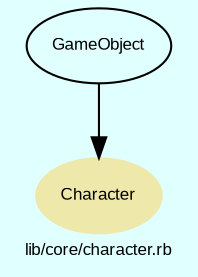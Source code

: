 digraph TopLevel {
    compound = true
    bgcolor = lightcyan1
    fontname = Arial
    fontsize = 8
    label = "lib/core/character.rb"
    node [
        fontname = Arial,
        fontsize = 8,
        color = black
    ]

    Character [
        fontcolor = black,
        URL = "classes/Character.html",
        shape = ellipse,
        color = palegoldenrod,
        style = filled,
        label = "Character"
    ]

    GameObject [
        URL = "classes/GameObject.html",
        label = "GameObject"
    ]

    GameObject -> Character [

    ]

}

